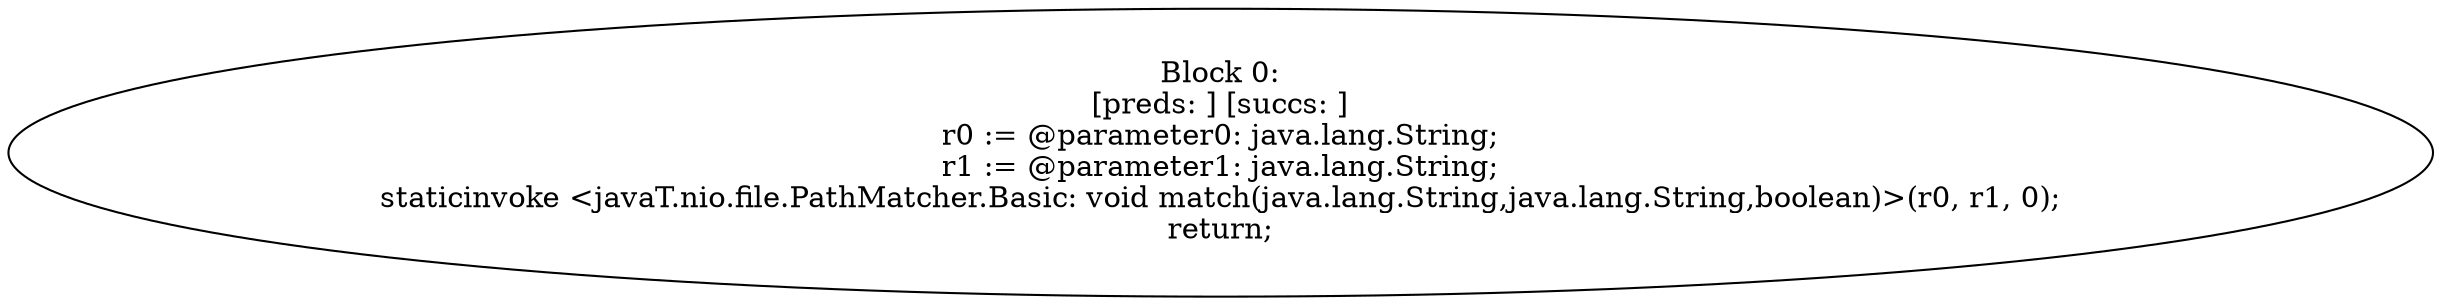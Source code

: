 digraph "unitGraph" {
    "Block 0:
[preds: ] [succs: ]
r0 := @parameter0: java.lang.String;
r1 := @parameter1: java.lang.String;
staticinvoke <javaT.nio.file.PathMatcher.Basic: void match(java.lang.String,java.lang.String,boolean)>(r0, r1, 0);
return;
"
}
